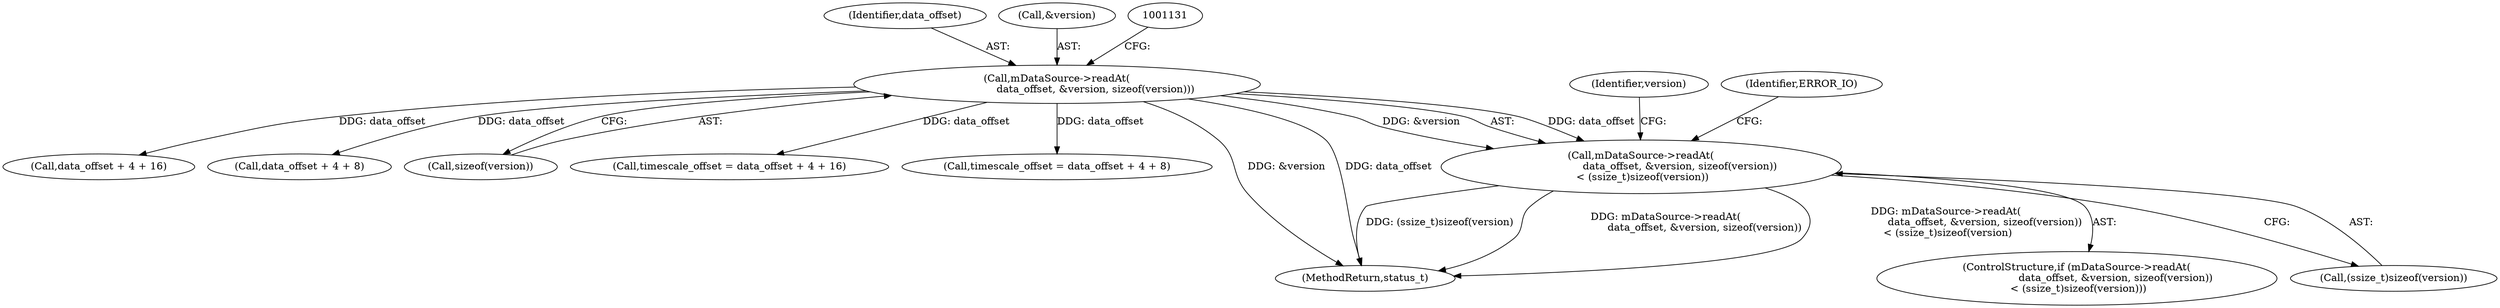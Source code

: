 digraph "0_Android_6fe85f7e15203e48df2cc3e8e1c4bc6ad49dc968@API" {
"1001123" [label="(Call,mDataSource->readAt(\n                        data_offset, &version, sizeof(version))\n < (ssize_t)sizeof(version))"];
"1001124" [label="(Call,mDataSource->readAt(\n                        data_offset, &version, sizeof(version)))"];
"1001125" [label="(Identifier,data_offset)"];
"1001130" [label="(Call,(ssize_t)sizeof(version))"];
"1001140" [label="(Identifier,version)"];
"1001126" [label="(Call,&version)"];
"1001145" [label="(Call,data_offset + 4 + 16)"];
"1001158" [label="(Call,data_offset + 4 + 8)"];
"1001136" [label="(Identifier,ERROR_IO)"];
"1001128" [label="(Call,sizeof(version))"];
"1001124" [label="(Call,mDataSource->readAt(\n                        data_offset, &version, sizeof(version)))"];
"1001143" [label="(Call,timescale_offset = data_offset + 4 + 16)"];
"1001156" [label="(Call,timescale_offset = data_offset + 4 + 8)"];
"1002931" [label="(MethodReturn,status_t)"];
"1001122" [label="(ControlStructure,if (mDataSource->readAt(\n                        data_offset, &version, sizeof(version))\n < (ssize_t)sizeof(version)))"];
"1001123" [label="(Call,mDataSource->readAt(\n                        data_offset, &version, sizeof(version))\n < (ssize_t)sizeof(version))"];
"1001123" -> "1001122"  [label="AST: "];
"1001123" -> "1001130"  [label="CFG: "];
"1001124" -> "1001123"  [label="AST: "];
"1001130" -> "1001123"  [label="AST: "];
"1001136" -> "1001123"  [label="CFG: "];
"1001140" -> "1001123"  [label="CFG: "];
"1001123" -> "1002931"  [label="DDG: (ssize_t)sizeof(version)"];
"1001123" -> "1002931"  [label="DDG: mDataSource->readAt(\n                        data_offset, &version, sizeof(version))"];
"1001123" -> "1002931"  [label="DDG: mDataSource->readAt(\n                        data_offset, &version, sizeof(version))\n < (ssize_t)sizeof(version)"];
"1001124" -> "1001123"  [label="DDG: data_offset"];
"1001124" -> "1001123"  [label="DDG: &version"];
"1001124" -> "1001128"  [label="CFG: "];
"1001125" -> "1001124"  [label="AST: "];
"1001126" -> "1001124"  [label="AST: "];
"1001128" -> "1001124"  [label="AST: "];
"1001131" -> "1001124"  [label="CFG: "];
"1001124" -> "1002931"  [label="DDG: &version"];
"1001124" -> "1002931"  [label="DDG: data_offset"];
"1001124" -> "1001143"  [label="DDG: data_offset"];
"1001124" -> "1001145"  [label="DDG: data_offset"];
"1001124" -> "1001156"  [label="DDG: data_offset"];
"1001124" -> "1001158"  [label="DDG: data_offset"];
}
